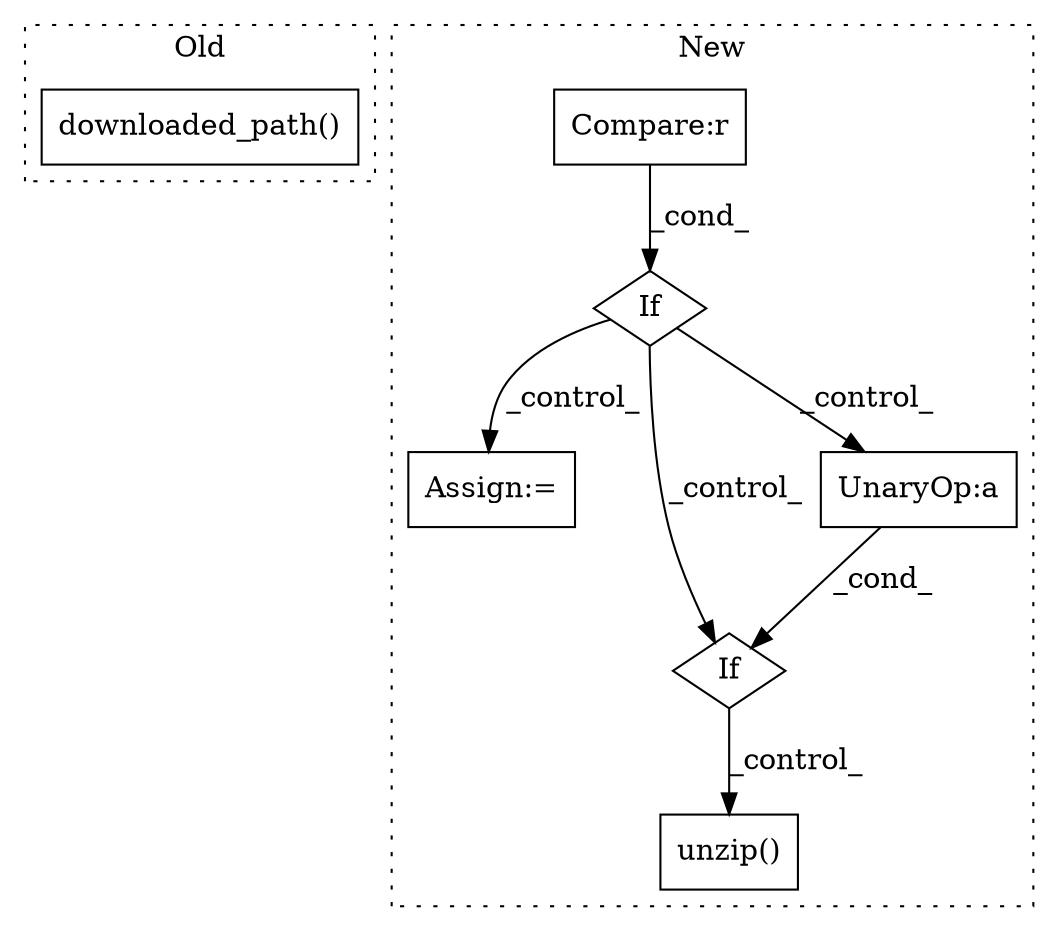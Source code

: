 digraph G {
subgraph cluster0 {
1 [label="downloaded_path()" a="75" s="1823" l="42" shape="box"];
label = "Old";
style="dotted";
}
subgraph cluster1 {
2 [label="If" a="96" s="1815" l="3" shape="diamond"];
3 [label="Compare:r" a="40" s="1818" l="38" shape="box"];
4 [label="Assign:=" a="68" s="1981" l="3" shape="box"];
5 [label="If" a="96" s="1866" l="3" shape="diamond"];
6 [label="UnaryOp:a" a="61" s="1869" l="36" shape="box"];
7 [label="unzip()" a="75" s="1919" l="34" shape="box"];
label = "New";
style="dotted";
}
2 -> 5 [label="_control_"];
2 -> 4 [label="_control_"];
2 -> 6 [label="_control_"];
3 -> 2 [label="_cond_"];
5 -> 7 [label="_control_"];
6 -> 5 [label="_cond_"];
}